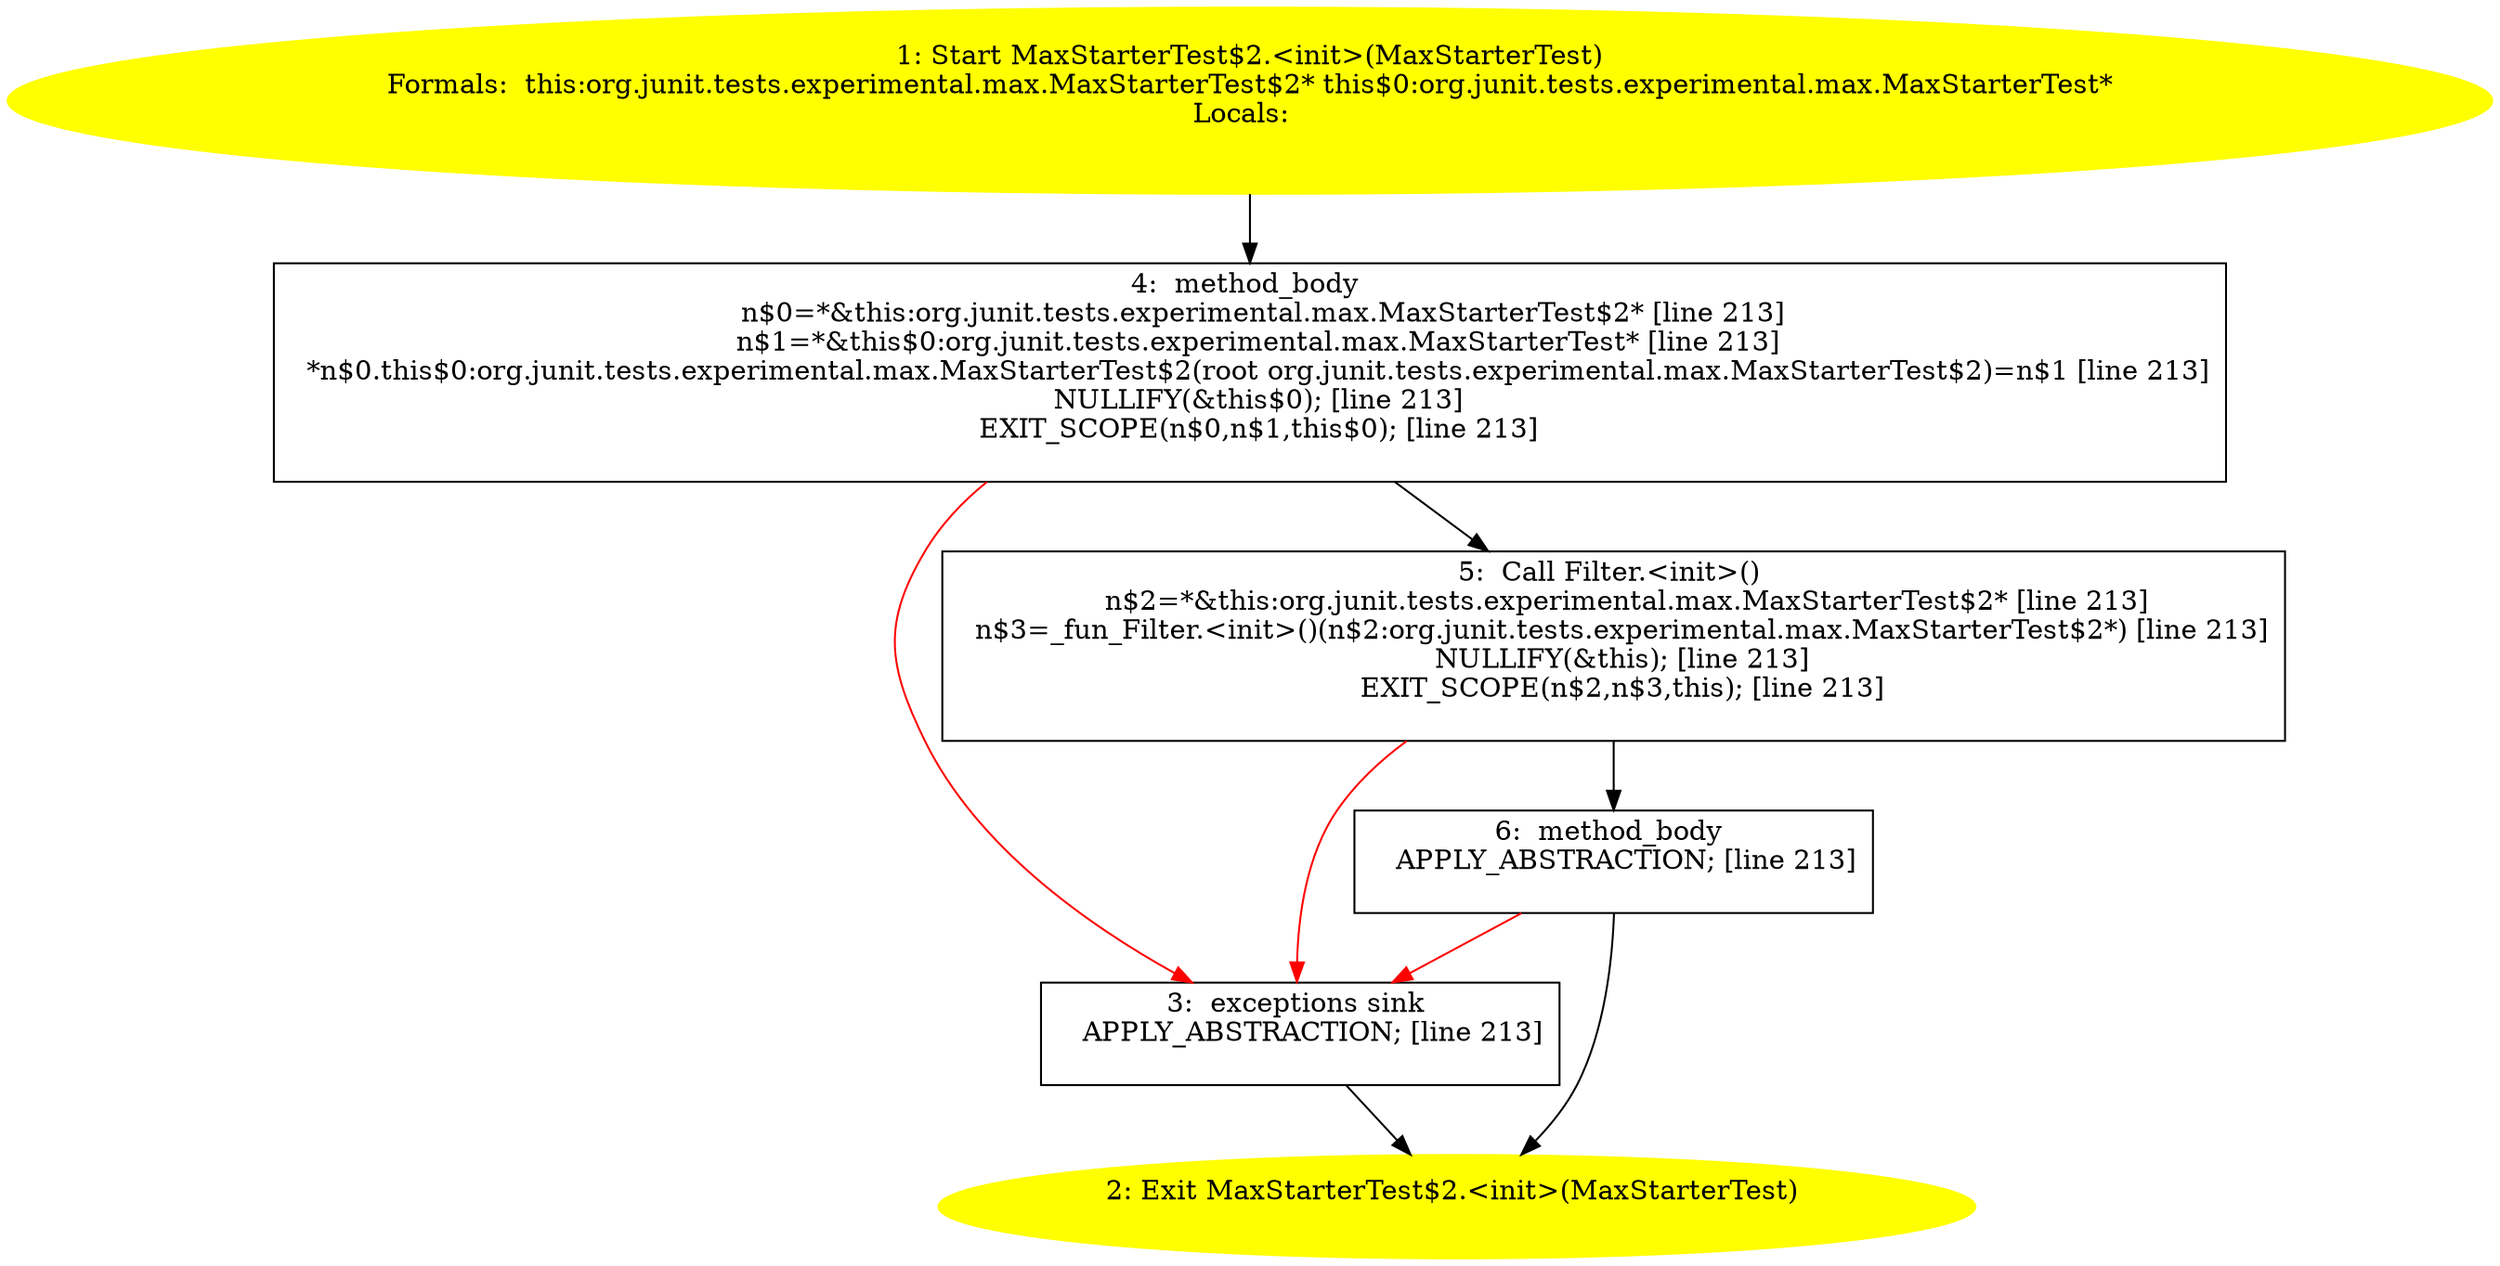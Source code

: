 /* @generated */
digraph cfg {
"org.junit.tests.experimental.max.MaxStarterTest$2.<init>(org.junit.tests.experimental.max.MaxStarter.0cbe10c604c8c8cdbfec7236f49dbe48_1" [label="1: Start MaxStarterTest$2.<init>(MaxStarterTest)\nFormals:  this:org.junit.tests.experimental.max.MaxStarterTest$2* this$0:org.junit.tests.experimental.max.MaxStarterTest*\nLocals:  \n  " color=yellow style=filled]
	

	 "org.junit.tests.experimental.max.MaxStarterTest$2.<init>(org.junit.tests.experimental.max.MaxStarter.0cbe10c604c8c8cdbfec7236f49dbe48_1" -> "org.junit.tests.experimental.max.MaxStarterTest$2.<init>(org.junit.tests.experimental.max.MaxStarter.0cbe10c604c8c8cdbfec7236f49dbe48_4" ;
"org.junit.tests.experimental.max.MaxStarterTest$2.<init>(org.junit.tests.experimental.max.MaxStarter.0cbe10c604c8c8cdbfec7236f49dbe48_2" [label="2: Exit MaxStarterTest$2.<init>(MaxStarterTest) \n  " color=yellow style=filled]
	

"org.junit.tests.experimental.max.MaxStarterTest$2.<init>(org.junit.tests.experimental.max.MaxStarter.0cbe10c604c8c8cdbfec7236f49dbe48_3" [label="3:  exceptions sink \n   APPLY_ABSTRACTION; [line 213]\n " shape="box"]
	

	 "org.junit.tests.experimental.max.MaxStarterTest$2.<init>(org.junit.tests.experimental.max.MaxStarter.0cbe10c604c8c8cdbfec7236f49dbe48_3" -> "org.junit.tests.experimental.max.MaxStarterTest$2.<init>(org.junit.tests.experimental.max.MaxStarter.0cbe10c604c8c8cdbfec7236f49dbe48_2" ;
"org.junit.tests.experimental.max.MaxStarterTest$2.<init>(org.junit.tests.experimental.max.MaxStarter.0cbe10c604c8c8cdbfec7236f49dbe48_4" [label="4:  method_body \n   n$0=*&this:org.junit.tests.experimental.max.MaxStarterTest$2* [line 213]\n  n$1=*&this$0:org.junit.tests.experimental.max.MaxStarterTest* [line 213]\n  *n$0.this$0:org.junit.tests.experimental.max.MaxStarterTest$2(root org.junit.tests.experimental.max.MaxStarterTest$2)=n$1 [line 213]\n  NULLIFY(&this$0); [line 213]\n  EXIT_SCOPE(n$0,n$1,this$0); [line 213]\n " shape="box"]
	

	 "org.junit.tests.experimental.max.MaxStarterTest$2.<init>(org.junit.tests.experimental.max.MaxStarter.0cbe10c604c8c8cdbfec7236f49dbe48_4" -> "org.junit.tests.experimental.max.MaxStarterTest$2.<init>(org.junit.tests.experimental.max.MaxStarter.0cbe10c604c8c8cdbfec7236f49dbe48_5" ;
	 "org.junit.tests.experimental.max.MaxStarterTest$2.<init>(org.junit.tests.experimental.max.MaxStarter.0cbe10c604c8c8cdbfec7236f49dbe48_4" -> "org.junit.tests.experimental.max.MaxStarterTest$2.<init>(org.junit.tests.experimental.max.MaxStarter.0cbe10c604c8c8cdbfec7236f49dbe48_3" [color="red" ];
"org.junit.tests.experimental.max.MaxStarterTest$2.<init>(org.junit.tests.experimental.max.MaxStarter.0cbe10c604c8c8cdbfec7236f49dbe48_5" [label="5:  Call Filter.<init>() \n   n$2=*&this:org.junit.tests.experimental.max.MaxStarterTest$2* [line 213]\n  n$3=_fun_Filter.<init>()(n$2:org.junit.tests.experimental.max.MaxStarterTest$2*) [line 213]\n  NULLIFY(&this); [line 213]\n  EXIT_SCOPE(n$2,n$3,this); [line 213]\n " shape="box"]
	

	 "org.junit.tests.experimental.max.MaxStarterTest$2.<init>(org.junit.tests.experimental.max.MaxStarter.0cbe10c604c8c8cdbfec7236f49dbe48_5" -> "org.junit.tests.experimental.max.MaxStarterTest$2.<init>(org.junit.tests.experimental.max.MaxStarter.0cbe10c604c8c8cdbfec7236f49dbe48_6" ;
	 "org.junit.tests.experimental.max.MaxStarterTest$2.<init>(org.junit.tests.experimental.max.MaxStarter.0cbe10c604c8c8cdbfec7236f49dbe48_5" -> "org.junit.tests.experimental.max.MaxStarterTest$2.<init>(org.junit.tests.experimental.max.MaxStarter.0cbe10c604c8c8cdbfec7236f49dbe48_3" [color="red" ];
"org.junit.tests.experimental.max.MaxStarterTest$2.<init>(org.junit.tests.experimental.max.MaxStarter.0cbe10c604c8c8cdbfec7236f49dbe48_6" [label="6:  method_body \n   APPLY_ABSTRACTION; [line 213]\n " shape="box"]
	

	 "org.junit.tests.experimental.max.MaxStarterTest$2.<init>(org.junit.tests.experimental.max.MaxStarter.0cbe10c604c8c8cdbfec7236f49dbe48_6" -> "org.junit.tests.experimental.max.MaxStarterTest$2.<init>(org.junit.tests.experimental.max.MaxStarter.0cbe10c604c8c8cdbfec7236f49dbe48_2" ;
	 "org.junit.tests.experimental.max.MaxStarterTest$2.<init>(org.junit.tests.experimental.max.MaxStarter.0cbe10c604c8c8cdbfec7236f49dbe48_6" -> "org.junit.tests.experimental.max.MaxStarterTest$2.<init>(org.junit.tests.experimental.max.MaxStarter.0cbe10c604c8c8cdbfec7236f49dbe48_3" [color="red" ];
}
